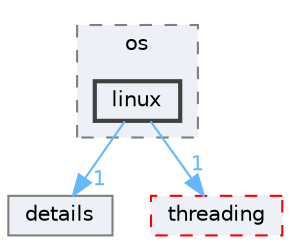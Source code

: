 digraph "external/libcds/cds/os/linux"
{
 // LATEX_PDF_SIZE
  bgcolor="transparent";
  edge [fontname=Helvetica,fontsize=10,labelfontname=Helvetica,labelfontsize=10];
  node [fontname=Helvetica,fontsize=10,shape=box,height=0.2,width=0.4];
  compound=true
  subgraph clusterdir_edfad5caf0e18ec13d00c1955d84d358 {
    graph [ bgcolor="#edf0f7", pencolor="grey50", label="os", fontname=Helvetica,fontsize=10 style="filled,dashed", URL="dir_edfad5caf0e18ec13d00c1955d84d358.html",tooltip=""]
  dir_e2e3f0da5671e1066ec90fab549e666e [label="linux", fillcolor="#edf0f7", color="grey25", style="filled,bold", URL="dir_e2e3f0da5671e1066ec90fab549e666e.html",tooltip=""];
  }
  dir_d6afcdf20b4efce5cf94aac6e0746784 [label="details", fillcolor="#edf0f7", color="grey50", style="filled", URL="dir_d6afcdf20b4efce5cf94aac6e0746784.html",tooltip=""];
  dir_e7215d6e528675f09ac3270df4a7cf9c [label="threading", fillcolor="#edf0f7", color="red", style="filled,dashed", URL="dir_e7215d6e528675f09ac3270df4a7cf9c.html",tooltip=""];
  dir_e2e3f0da5671e1066ec90fab549e666e->dir_d6afcdf20b4efce5cf94aac6e0746784 [headlabel="1", labeldistance=1.5 headhref="dir_000453_000195.html" href="dir_000453_000195.html" color="steelblue1" fontcolor="steelblue1"];
  dir_e2e3f0da5671e1066ec90fab549e666e->dir_e7215d6e528675f09ac3270df4a7cf9c [headlabel="1", labeldistance=1.5 headhref="dir_000453_000859.html" href="dir_000453_000859.html" color="steelblue1" fontcolor="steelblue1"];
}
